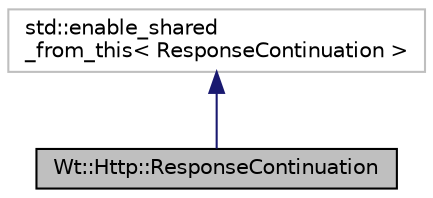 digraph "Wt::Http::ResponseContinuation"
{
 // LATEX_PDF_SIZE
  edge [fontname="Helvetica",fontsize="10",labelfontname="Helvetica",labelfontsize="10"];
  node [fontname="Helvetica",fontsize="10",shape=record];
  Node1 [label="Wt::Http::ResponseContinuation",height=0.2,width=0.4,color="black", fillcolor="grey75", style="filled", fontcolor="black",tooltip="A resource response continuation object."];
  Node2 -> Node1 [dir="back",color="midnightblue",fontsize="10",style="solid",fontname="Helvetica"];
  Node2 [label="std::enable_shared\l_from_this\< ResponseContinuation \>",height=0.2,width=0.4,color="grey75", fillcolor="white", style="filled",tooltip=" "];
}
